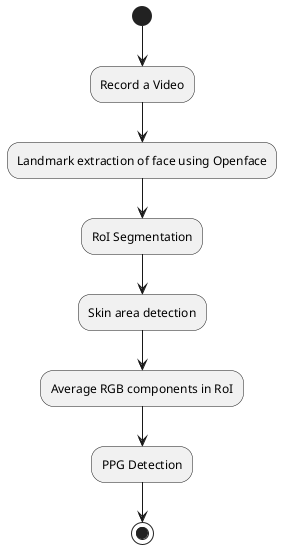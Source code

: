 @startuml

(*) --> "Record a Video"

--> "Landmark extraction of face using Openface"
--> "RoI Segmentation"
--> "Skin area detection"
--> "Average RGB components in RoI"
--> "PPG Detection"

--> (*)
@enduml
@enduml